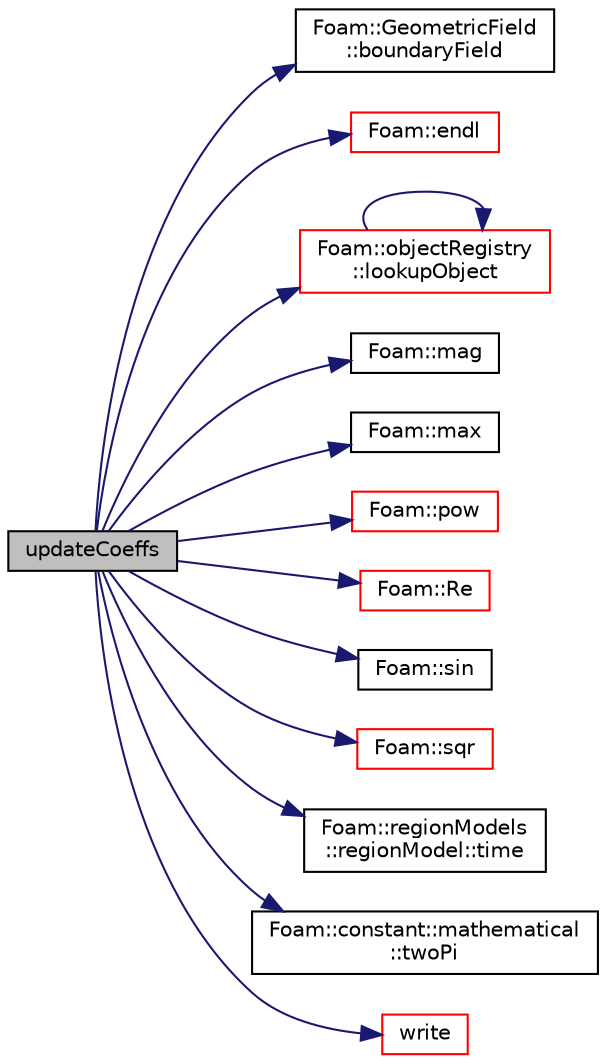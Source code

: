 digraph "updateCoeffs"
{
  bgcolor="transparent";
  edge [fontname="Helvetica",fontsize="10",labelfontname="Helvetica",labelfontsize="10"];
  node [fontname="Helvetica",fontsize="10",shape=record];
  rankdir="LR";
  Node88 [label="updateCoeffs",height=0.2,width=0.4,color="black", fillcolor="grey75", style="filled", fontcolor="black"];
  Node88 -> Node89 [color="midnightblue",fontsize="10",style="solid",fontname="Helvetica"];
  Node89 [label="Foam::GeometricField\l::boundaryField",height=0.2,width=0.4,color="black",URL="$a23249.html#a9ff7de36fba06b4f4f77a75142ad72b6",tooltip="Return const-reference to the boundary field. "];
  Node88 -> Node90 [color="midnightblue",fontsize="10",style="solid",fontname="Helvetica"];
  Node90 [label="Foam::endl",height=0.2,width=0.4,color="red",URL="$a21851.html#a2db8fe02a0d3909e9351bb4275b23ce4",tooltip="Add newline and flush stream. "];
  Node88 -> Node92 [color="midnightblue",fontsize="10",style="solid",fontname="Helvetica"];
  Node92 [label="Foam::objectRegistry\l::lookupObject",height=0.2,width=0.4,color="red",URL="$a27433.html#a8b49296f8410366342c524250612c2aa",tooltip="Lookup and return the object of the given Type. "];
  Node92 -> Node92 [color="midnightblue",fontsize="10",style="solid",fontname="Helvetica"];
  Node88 -> Node141 [color="midnightblue",fontsize="10",style="solid",fontname="Helvetica"];
  Node141 [label="Foam::mag",height=0.2,width=0.4,color="black",URL="$a21851.html#a929da2a3fdcf3dacbbe0487d3a330dae"];
  Node88 -> Node142 [color="midnightblue",fontsize="10",style="solid",fontname="Helvetica"];
  Node142 [label="Foam::max",height=0.2,width=0.4,color="black",URL="$a21851.html#ac993e906cf2774ae77e666bc24e81733"];
  Node88 -> Node98 [color="midnightblue",fontsize="10",style="solid",fontname="Helvetica"];
  Node98 [label="Foam::pow",height=0.2,width=0.4,color="red",URL="$a21851.html#a7500c8e9d27a442adc75e287de074c7c"];
  Node88 -> Node143 [color="midnightblue",fontsize="10",style="solid",fontname="Helvetica"];
  Node143 [label="Foam::Re",height=0.2,width=0.4,color="red",URL="$a21851.html#affa366970bcbe0f7ccf7c85557a3e12b"];
  Node88 -> Node146 [color="midnightblue",fontsize="10",style="solid",fontname="Helvetica"];
  Node146 [label="Foam::sin",height=0.2,width=0.4,color="black",URL="$a21851.html#a4517d680df5510934705011b30dcefa6"];
  Node88 -> Node147 [color="midnightblue",fontsize="10",style="solid",fontname="Helvetica"];
  Node147 [label="Foam::sqr",height=0.2,width=0.4,color="red",URL="$a21851.html#a277dc11c581d53826ab5090b08f3b17b"];
  Node88 -> Node148 [color="midnightblue",fontsize="10",style="solid",fontname="Helvetica"];
  Node148 [label="Foam::regionModels\l::regionModel::time",height=0.2,width=0.4,color="black",URL="$a30073.html#a1ed86245b170b9f651f62650b1827500",tooltip="Return the reference to the time database. "];
  Node88 -> Node149 [color="midnightblue",fontsize="10",style="solid",fontname="Helvetica"];
  Node149 [label="Foam::constant::mathematical\l::twoPi",height=0.2,width=0.4,color="black",URL="$a21892.html#a7574b446d33e802339e1708574670c00"];
  Node88 -> Node150 [color="midnightblue",fontsize="10",style="solid",fontname="Helvetica"];
  Node150 [label="write",height=0.2,width=0.4,color="red",URL="$a30101.html#a293fdfec8bdfbd5c3913ab4c9f3454ff",tooltip="Write. "];
}
